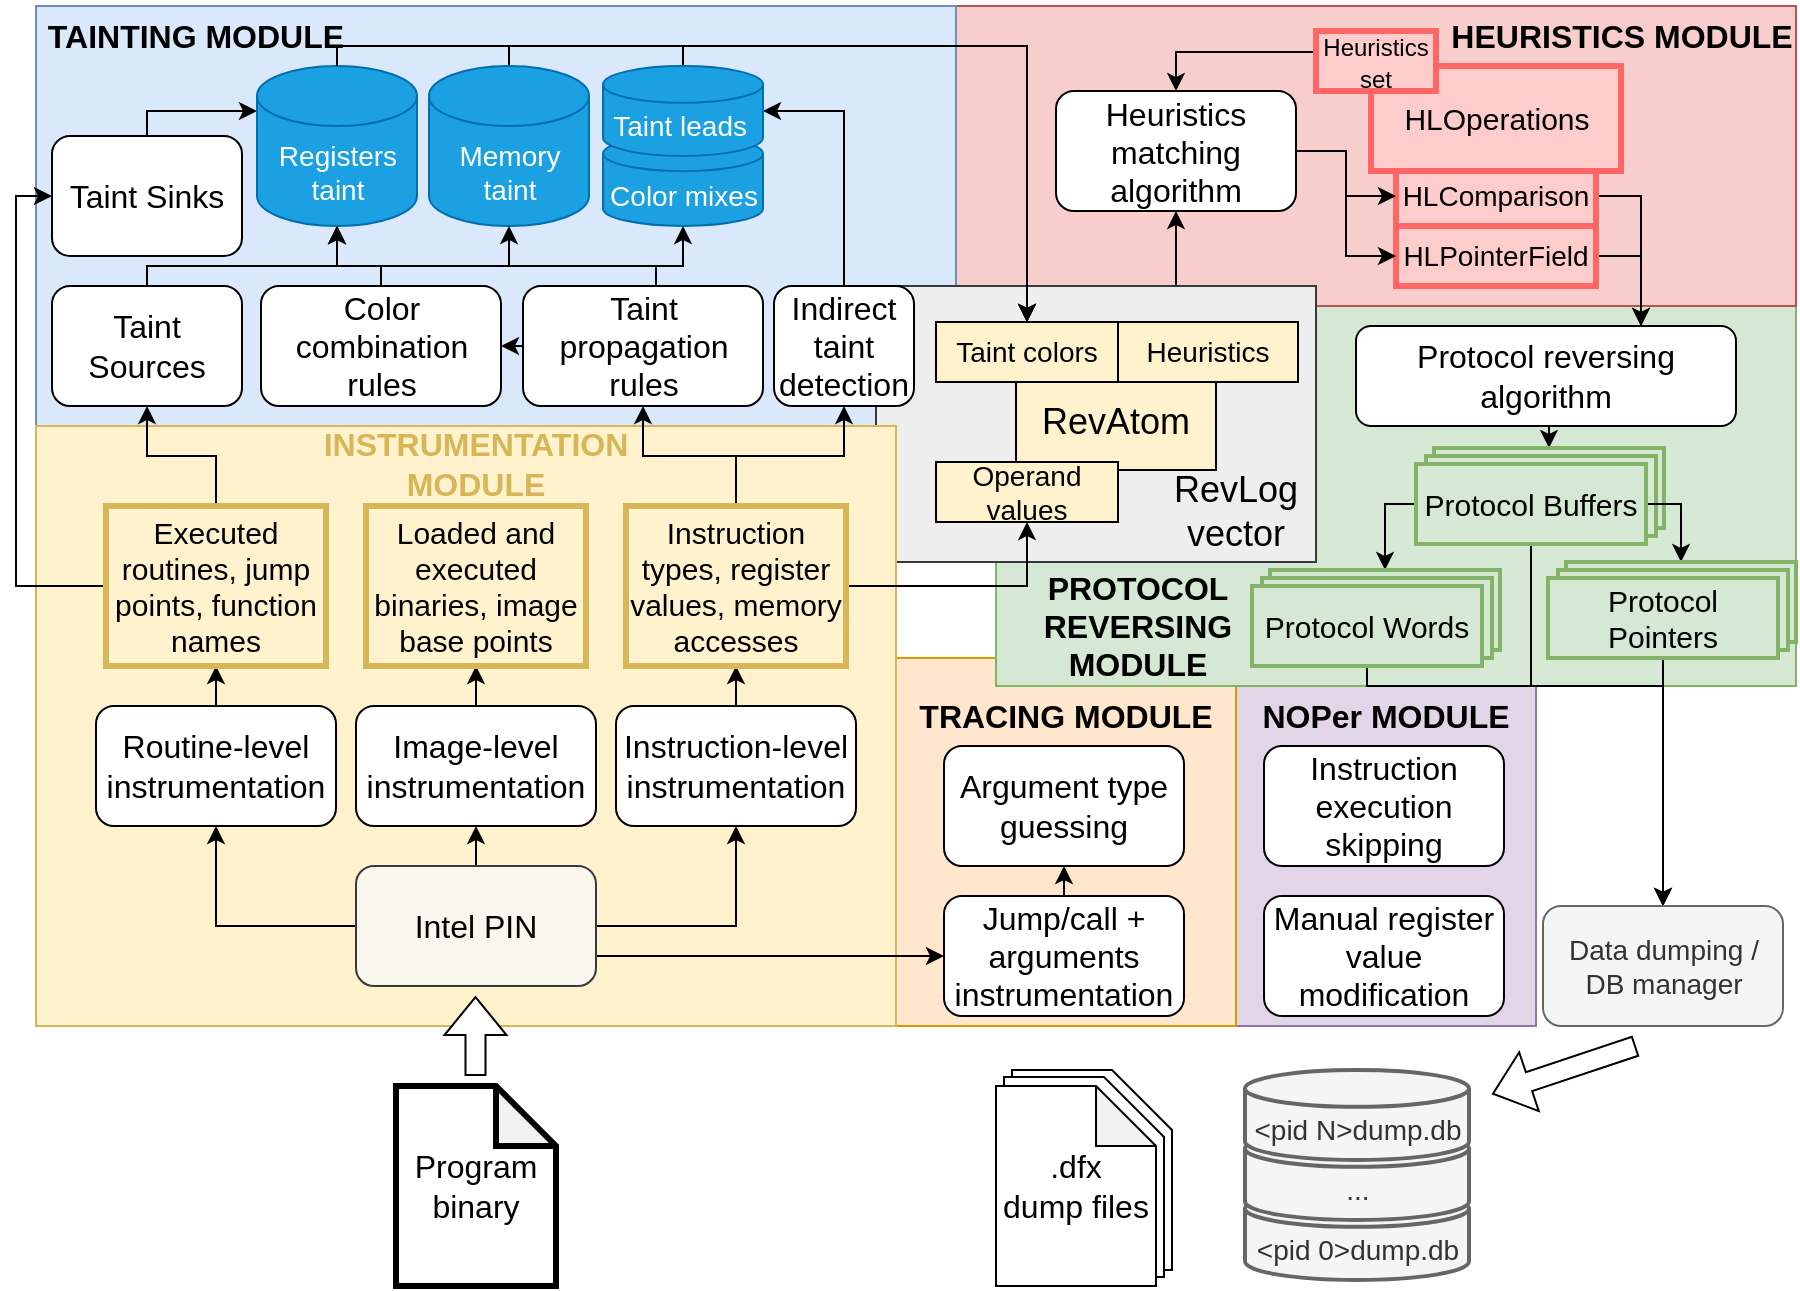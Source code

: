 <mxfile version="20.6.2" type="device"><diagram id="ZhkbIAiU91hrG9FMTIb2" name="Page-1"><mxGraphModel dx="2234" dy="1925" grid="1" gridSize="10" guides="1" tooltips="1" connect="1" arrows="1" fold="1" page="1" pageScale="1" pageWidth="850" pageHeight="1100" math="0" shadow="0"><root><mxCell id="0"/><mxCell id="1" parent="0"/><mxCell id="8QdtarjzgkFc9obbAGXg-16" value="" style="rounded=0;whiteSpace=wrap;html=1;fontSize=16;fillColor=#e1d5e7;strokeColor=#9673a6;" vertex="1" parent="1"><mxGeometry x="561" y="180" width="159" height="170" as="geometry"/></mxCell><mxCell id="8QdtarjzgkFc9obbAGXg-15" value="" style="rounded=0;whiteSpace=wrap;html=1;fontSize=16;fillColor=#ffe6cc;strokeColor=#d79b00;" vertex="1" parent="1"><mxGeometry x="400" y="166" width="170" height="184" as="geometry"/></mxCell><mxCell id="8QdtarjzgkFc9obbAGXg-13" value="" style="rounded=0;whiteSpace=wrap;html=1;fontSize=16;fillColor=#d5e8d4;strokeColor=#82b366;" vertex="1" parent="1"><mxGeometry x="450" y="-10" width="400" height="190" as="geometry"/></mxCell><mxCell id="8QdtarjzgkFc9obbAGXg-11" value="" style="rounded=0;whiteSpace=wrap;html=1;fontSize=16;fillColor=#f8cecc;strokeColor=#b85450;" vertex="1" parent="1"><mxGeometry x="430" y="-160" width="420" height="150" as="geometry"/></mxCell><mxCell id="UNTlD3m1DLeL5wYSFQgc-183" value="" style="rounded=0;whiteSpace=wrap;html=1;fontSize=16;fillColor=#dae8fc;strokeColor=#6c8ebf;" vertex="1" parent="1"><mxGeometry x="-30" y="-160" width="460" height="210" as="geometry"/></mxCell><mxCell id="UNTlD3m1DLeL5wYSFQgc-182" value="" style="shape=card;whiteSpace=wrap;html=1;rounded=0;fontSize=14;flipV=0;flipH=1;" vertex="1" parent="1"><mxGeometry x="458" y="372" width="80" height="100" as="geometry"/></mxCell><mxCell id="UNTlD3m1DLeL5wYSFQgc-181" value="" style="shape=card;whiteSpace=wrap;html=1;rounded=0;fontSize=14;flipV=0;flipH=1;" vertex="1" parent="1"><mxGeometry x="454" y="375.5" width="80" height="100" as="geometry"/></mxCell><mxCell id="UNTlD3m1DLeL5wYSFQgc-143" style="edgeStyle=orthogonalEdgeStyle;rounded=0;jumpSize=6;orthogonalLoop=1;jettySize=auto;html=1;exitX=0.644;exitY=0.002;exitDx=0;exitDy=0;entryX=0.5;entryY=1;entryDx=0;entryDy=0;labelBackgroundColor=default;labelBorderColor=none;fontSize=14;endSize=6;exitPerimeter=0;" edge="1" parent="1" source="UNTlD3m1DLeL5wYSFQgc-110" target="UNTlD3m1DLeL5wYSFQgc-113"><mxGeometry relative="1" as="geometry"><mxPoint x="502" y="-40" as="sourcePoint"/><Array as="points"><mxPoint x="540" y="-20"/><mxPoint x="540" y="-20"/></Array></mxGeometry></mxCell><mxCell id="UNTlD3m1DLeL5wYSFQgc-110" value="" style="rounded=0;whiteSpace=wrap;html=1;fontSize=15;fillColor=#eeeeee;strokeColor=#36393d;" vertex="1" parent="1"><mxGeometry x="390" y="-20" width="220" height="138" as="geometry"/></mxCell><mxCell id="UNTlD3m1DLeL5wYSFQgc-13" value="" style="rounded=0;whiteSpace=wrap;html=1;fontSize=16;fillColor=#fff2cc;strokeColor=#d6b656;" vertex="1" parent="1"><mxGeometry x="-30" y="50" width="430" height="300" as="geometry"/></mxCell><mxCell id="jhLB-H4jLCLGSoqvfjMP-2" value="&lt;font style=&quot;font-size: 16px;&quot;&gt;Program binary&lt;/font&gt;" style="shape=note;whiteSpace=wrap;html=1;backgroundOutline=1;darkOpacity=0.05;strokeWidth=3;" vertex="1" parent="1"><mxGeometry x="150" y="380" width="80" height="100" as="geometry"/></mxCell><mxCell id="UNTlD3m1DLeL5wYSFQgc-38" style="edgeStyle=orthogonalEdgeStyle;rounded=0;orthogonalLoop=1;jettySize=auto;html=1;exitX=0.5;exitY=0;exitDx=0;exitDy=0;entryX=0.5;entryY=1;entryDx=0;entryDy=0;labelBackgroundColor=default;labelBorderColor=none;fontSize=14;" edge="1" parent="1" source="jhLB-H4jLCLGSoqvfjMP-36" target="jhLB-H4jLCLGSoqvfjMP-37"><mxGeometry relative="1" as="geometry"/></mxCell><mxCell id="UNTlD3m1DLeL5wYSFQgc-43" style="edgeStyle=orthogonalEdgeStyle;rounded=0;orthogonalLoop=1;jettySize=auto;html=1;exitX=1;exitY=0.5;exitDx=0;exitDy=0;entryX=0.5;entryY=1;entryDx=0;entryDy=0;labelBackgroundColor=default;labelBorderColor=none;fontSize=14;" edge="1" parent="1" source="jhLB-H4jLCLGSoqvfjMP-36" target="jhLB-H4jLCLGSoqvfjMP-38"><mxGeometry relative="1" as="geometry"/></mxCell><mxCell id="UNTlD3m1DLeL5wYSFQgc-44" style="edgeStyle=orthogonalEdgeStyle;rounded=0;orthogonalLoop=1;jettySize=auto;html=1;exitX=0;exitY=0.5;exitDx=0;exitDy=0;entryX=0.5;entryY=1;entryDx=0;entryDy=0;labelBackgroundColor=default;labelBorderColor=none;fontSize=14;" edge="1" parent="1" source="jhLB-H4jLCLGSoqvfjMP-36" target="jhLB-H4jLCLGSoqvfjMP-39"><mxGeometry relative="1" as="geometry"/></mxCell><mxCell id="UNTlD3m1DLeL5wYSFQgc-189" style="edgeStyle=orthogonalEdgeStyle;rounded=0;jumpSize=6;orthogonalLoop=1;jettySize=auto;html=1;exitX=1;exitY=0.5;exitDx=0;exitDy=0;labelBackgroundColor=default;labelBorderColor=none;fontSize=14;fontColor=none;endSize=6;entryX=0;entryY=0.5;entryDx=0;entryDy=0;" edge="1" parent="1" source="jhLB-H4jLCLGSoqvfjMP-36" target="UNTlD3m1DLeL5wYSFQgc-186"><mxGeometry relative="1" as="geometry"><mxPoint x="360" y="320" as="targetPoint"/><Array as="points"><mxPoint x="250" y="315"/></Array></mxGeometry></mxCell><mxCell id="jhLB-H4jLCLGSoqvfjMP-36" value="Intel PIN" style="rounded=1;whiteSpace=wrap;html=1;fontSize=16;fillColor=#f9f7ed;strokeColor=#36393d;" vertex="1" parent="1"><mxGeometry x="130" y="270" width="120" height="60" as="geometry"/></mxCell><mxCell id="UNTlD3m1DLeL5wYSFQgc-20" value="" style="edgeStyle=orthogonalEdgeStyle;rounded=0;orthogonalLoop=1;jettySize=auto;html=1;fontSize=16;" edge="1" parent="1" source="jhLB-H4jLCLGSoqvfjMP-37" target="UNTlD3m1DLeL5wYSFQgc-19"><mxGeometry relative="1" as="geometry"/></mxCell><mxCell id="jhLB-H4jLCLGSoqvfjMP-37" value="Image-level instrumentation" style="rounded=1;whiteSpace=wrap;html=1;fontSize=16;strokeWidth=1;" vertex="1" parent="1"><mxGeometry x="130" y="190" width="120" height="60" as="geometry"/></mxCell><mxCell id="UNTlD3m1DLeL5wYSFQgc-22" value="" style="edgeStyle=orthogonalEdgeStyle;rounded=0;orthogonalLoop=1;jettySize=auto;html=1;fontSize=16;" edge="1" parent="1" source="jhLB-H4jLCLGSoqvfjMP-38" target="UNTlD3m1DLeL5wYSFQgc-21"><mxGeometry relative="1" as="geometry"/></mxCell><mxCell id="jhLB-H4jLCLGSoqvfjMP-38" value="Instruction-level instrumentation" style="rounded=1;whiteSpace=wrap;html=1;fontSize=16;strokeWidth=1;" vertex="1" parent="1"><mxGeometry x="260" y="190" width="120" height="60" as="geometry"/></mxCell><mxCell id="UNTlD3m1DLeL5wYSFQgc-24" value="" style="edgeStyle=orthogonalEdgeStyle;rounded=0;orthogonalLoop=1;jettySize=auto;html=1;fontSize=16;" edge="1" parent="1" source="jhLB-H4jLCLGSoqvfjMP-39" target="UNTlD3m1DLeL5wYSFQgc-23"><mxGeometry relative="1" as="geometry"/></mxCell><mxCell id="jhLB-H4jLCLGSoqvfjMP-39" value="Routine-level instrumentation" style="rounded=1;whiteSpace=wrap;html=1;fontSize=16;strokeWidth=1;" vertex="1" parent="1"><mxGeometry y="190" width="120" height="60" as="geometry"/></mxCell><mxCell id="UNTlD3m1DLeL5wYSFQgc-15" value="&lt;b style=&quot;font-size: 16px;&quot;&gt;&lt;font color=&quot;#d6b656&quot; style=&quot;font-size: 16px;&quot;&gt;INSTRUMENTATION MODULE&lt;/font&gt;&lt;/b&gt;" style="text;html=1;strokeColor=none;fillColor=none;align=center;verticalAlign=middle;whiteSpace=wrap;rounded=0;fontSize=16;fontColor=#FFD966;" vertex="1" parent="1"><mxGeometry x="110" y="54" width="160" height="30" as="geometry"/></mxCell><mxCell id="jhLB-H4jLCLGSoqvfjMP-4" value="" style="shape=flexArrow;endArrow=classic;html=1;rounded=0;strokeColor=#000000;fillColor=default;" edge="1" parent="1"><mxGeometry width="50" height="50" relative="1" as="geometry"><mxPoint x="189.75" y="375" as="sourcePoint"/><mxPoint x="189.75" y="335" as="targetPoint"/></mxGeometry></mxCell><mxCell id="UNTlD3m1DLeL5wYSFQgc-76" style="edgeStyle=orthogonalEdgeStyle;rounded=0;jumpSize=6;orthogonalLoop=1;jettySize=auto;html=1;exitX=0.5;exitY=0;exitDx=0;exitDy=0;entryX=0.5;entryY=1;entryDx=0;entryDy=0;entryPerimeter=0;labelBackgroundColor=default;labelBorderColor=none;fontSize=15;endSize=6;" edge="1" parent="1" source="UNTlD3m1DLeL5wYSFQgc-16"><mxGeometry relative="1" as="geometry"><mxPoint x="120.5" y="-50" as="targetPoint"/><Array as="points"><mxPoint x="25.5" y="-30"/><mxPoint x="120.5" y="-30"/></Array></mxGeometry></mxCell><mxCell id="UNTlD3m1DLeL5wYSFQgc-16" value="Taint Sources" style="rounded=1;whiteSpace=wrap;html=1;fontSize=16;" vertex="1" parent="1"><mxGeometry x="-22" y="-20" width="95" height="60" as="geometry"/></mxCell><mxCell id="UNTlD3m1DLeL5wYSFQgc-75" style="edgeStyle=orthogonalEdgeStyle;rounded=0;jumpSize=6;orthogonalLoop=1;jettySize=auto;html=1;exitX=0.5;exitY=0;exitDx=0;exitDy=0;entryX=0;entryY=0.5;entryDx=0;entryDy=0;entryPerimeter=0;labelBackgroundColor=default;labelBorderColor=none;fontSize=15;endSize=6;" edge="1" parent="1" source="UNTlD3m1DLeL5wYSFQgc-17"><mxGeometry relative="1" as="geometry"><mxPoint x="80.5" y="-107.5" as="targetPoint"/><Array as="points"><mxPoint x="25.5" y="-108"/></Array></mxGeometry></mxCell><mxCell id="UNTlD3m1DLeL5wYSFQgc-17" value="Taint Sinks" style="rounded=1;whiteSpace=wrap;html=1;fontSize=16;" vertex="1" parent="1"><mxGeometry x="-22" y="-95" width="95" height="60" as="geometry"/></mxCell><mxCell id="UNTlD3m1DLeL5wYSFQgc-19" value="Loaded and executed binaries, image base points" style="rounded=0;whiteSpace=wrap;html=1;fontSize=15;fillColor=#fff2cc;strokeColor=#D6B656;strokeWidth=3;" vertex="1" parent="1"><mxGeometry x="135" y="90" width="110" height="80" as="geometry"/></mxCell><mxCell id="UNTlD3m1DLeL5wYSFQgc-89" style="edgeStyle=orthogonalEdgeStyle;rounded=0;jumpSize=6;orthogonalLoop=1;jettySize=auto;html=1;exitX=0.5;exitY=0;exitDx=0;exitDy=0;entryX=0.5;entryY=1;entryDx=0;entryDy=0;labelBackgroundColor=default;labelBorderColor=none;fontSize=15;endSize=6;" edge="1" parent="1" source="UNTlD3m1DLeL5wYSFQgc-21" target="UNTlD3m1DLeL5wYSFQgc-85"><mxGeometry relative="1" as="geometry"/></mxCell><mxCell id="UNTlD3m1DLeL5wYSFQgc-92" style="edgeStyle=orthogonalEdgeStyle;rounded=0;jumpSize=6;orthogonalLoop=1;jettySize=auto;html=1;exitX=0.5;exitY=0;exitDx=0;exitDy=0;entryX=0.5;entryY=1;entryDx=0;entryDy=0;labelBackgroundColor=default;labelBorderColor=none;fontSize=15;endSize=6;" edge="1" parent="1" source="UNTlD3m1DLeL5wYSFQgc-21" target="UNTlD3m1DLeL5wYSFQgc-28"><mxGeometry relative="1" as="geometry"/></mxCell><mxCell id="UNTlD3m1DLeL5wYSFQgc-99" style="edgeStyle=orthogonalEdgeStyle;rounded=0;jumpSize=6;orthogonalLoop=1;jettySize=auto;html=1;exitX=1;exitY=0.5;exitDx=0;exitDy=0;entryX=0.5;entryY=1;entryDx=0;entryDy=0;labelBackgroundColor=default;labelBorderColor=none;fontSize=18;endSize=6;" edge="1" parent="1" source="UNTlD3m1DLeL5wYSFQgc-21" target="UNTlD3m1DLeL5wYSFQgc-97"><mxGeometry relative="1" as="geometry"/></mxCell><mxCell id="UNTlD3m1DLeL5wYSFQgc-21" value="Instruction types, register values, memory accesses" style="rounded=0;whiteSpace=wrap;html=1;fontSize=15;fillColor=#fff2cc;strokeColor=#d6b656;strokeWidth=3;" vertex="1" parent="1"><mxGeometry x="265" y="90" width="110" height="80" as="geometry"/></mxCell><mxCell id="UNTlD3m1DLeL5wYSFQgc-72" style="edgeStyle=orthogonalEdgeStyle;rounded=0;jumpSize=6;orthogonalLoop=1;jettySize=auto;html=1;exitX=0.5;exitY=0;exitDx=0;exitDy=0;entryX=0.5;entryY=1;entryDx=0;entryDy=0;labelBackgroundColor=default;labelBorderColor=none;fontSize=15;endSize=6;" edge="1" parent="1" source="UNTlD3m1DLeL5wYSFQgc-23" target="UNTlD3m1DLeL5wYSFQgc-16"><mxGeometry relative="1" as="geometry"/></mxCell><mxCell id="UNTlD3m1DLeL5wYSFQgc-73" style="edgeStyle=orthogonalEdgeStyle;rounded=0;jumpSize=6;orthogonalLoop=1;jettySize=auto;html=1;exitX=0;exitY=0.5;exitDx=0;exitDy=0;entryX=0;entryY=0.5;entryDx=0;entryDy=0;labelBackgroundColor=default;labelBorderColor=none;fontSize=15;endSize=6;" edge="1" parent="1" source="UNTlD3m1DLeL5wYSFQgc-23" target="UNTlD3m1DLeL5wYSFQgc-17"><mxGeometry relative="1" as="geometry"><Array as="points"><mxPoint x="-40" y="130"/><mxPoint x="-40" y="-65"/></Array></mxGeometry></mxCell><mxCell id="UNTlD3m1DLeL5wYSFQgc-23" value="Executed routines, jump points, function names" style="rounded=0;whiteSpace=wrap;html=1;fontSize=15;fillColor=#fff2cc;strokeColor=#d6b656;strokeWidth=3;" vertex="1" parent="1"><mxGeometry x="5" y="90" width="110" height="80" as="geometry"/></mxCell><mxCell id="UNTlD3m1DLeL5wYSFQgc-61" style="edgeStyle=orthogonalEdgeStyle;rounded=0;orthogonalLoop=1;jettySize=auto;html=1;exitX=0;exitY=0.5;exitDx=0;exitDy=0;entryX=1;entryY=0.5;entryDx=0;entryDy=0;labelBackgroundColor=default;labelBorderColor=none;fontSize=14;" edge="1" parent="1" source="UNTlD3m1DLeL5wYSFQgc-28" target="UNTlD3m1DLeL5wYSFQgc-50"><mxGeometry relative="1" as="geometry"/></mxCell><mxCell id="UNTlD3m1DLeL5wYSFQgc-90" style="edgeStyle=orthogonalEdgeStyle;rounded=0;jumpSize=6;orthogonalLoop=1;jettySize=auto;html=1;exitX=0.5;exitY=0;exitDx=0;exitDy=0;entryX=0.5;entryY=1;entryDx=0;entryDy=0;entryPerimeter=0;labelBackgroundColor=default;labelBorderColor=none;fontSize=15;endSize=6;" edge="1" parent="1" source="UNTlD3m1DLeL5wYSFQgc-28"><mxGeometry relative="1" as="geometry"><mxPoint x="120.5" y="-50" as="targetPoint"/><Array as="points"><mxPoint x="280" y="-20"/><mxPoint x="280" y="-30"/><mxPoint x="120" y="-30"/></Array></mxGeometry></mxCell><mxCell id="UNTlD3m1DLeL5wYSFQgc-163" style="edgeStyle=orthogonalEdgeStyle;rounded=0;jumpSize=6;orthogonalLoop=1;jettySize=auto;html=1;exitX=0.5;exitY=0;exitDx=0;exitDy=0;entryX=0.5;entryY=1;entryDx=0;entryDy=0;entryPerimeter=0;labelBackgroundColor=default;labelBorderColor=none;fontSize=14;fontColor=none;endSize=6;" edge="1" parent="1" source="UNTlD3m1DLeL5wYSFQgc-28" target="UNTlD3m1DLeL5wYSFQgc-161"><mxGeometry relative="1" as="geometry"><Array as="points"><mxPoint x="280" y="-20"/><mxPoint x="280" y="-30"/><mxPoint x="294" y="-30"/></Array></mxGeometry></mxCell><mxCell id="UNTlD3m1DLeL5wYSFQgc-28" value="Taint propagation rules" style="rounded=1;whiteSpace=wrap;html=1;fontSize=16;" vertex="1" parent="1"><mxGeometry x="213.5" y="-20" width="120" height="60" as="geometry"/></mxCell><mxCell id="UNTlD3m1DLeL5wYSFQgc-100" style="edgeStyle=orthogonalEdgeStyle;rounded=0;jumpSize=6;orthogonalLoop=1;jettySize=auto;html=1;exitX=0.5;exitY=0;exitDx=0;exitDy=0;exitPerimeter=0;entryX=0.5;entryY=0;entryDx=0;entryDy=0;labelBackgroundColor=default;labelBorderColor=none;fontSize=18;endSize=6;" edge="1" parent="1" source="UNTlD3m1DLeL5wYSFQgc-29" target="UNTlD3m1DLeL5wYSFQgc-96"><mxGeometry relative="1" as="geometry"><Array as="points"><mxPoint x="121" y="-140"/><mxPoint x="466" y="-140"/></Array></mxGeometry></mxCell><mxCell id="UNTlD3m1DLeL5wYSFQgc-29" value="Registers taint" style="shape=cylinder3;whiteSpace=wrap;html=1;boundedLbl=1;backgroundOutline=1;size=15;rounded=0;fontSize=14;fillColor=#1ba1e2;fontColor=#ffffff;strokeColor=#006EAF;" vertex="1" parent="1"><mxGeometry x="80.5" y="-130" width="80" height="80" as="geometry"/></mxCell><mxCell id="UNTlD3m1DLeL5wYSFQgc-101" style="edgeStyle=orthogonalEdgeStyle;rounded=0;jumpSize=6;orthogonalLoop=1;jettySize=auto;html=1;exitX=0.5;exitY=0;exitDx=0;exitDy=0;exitPerimeter=0;entryX=0.5;entryY=0;entryDx=0;entryDy=0;labelBackgroundColor=default;labelBorderColor=none;fontSize=18;endSize=6;" edge="1" parent="1" source="UNTlD3m1DLeL5wYSFQgc-30" target="UNTlD3m1DLeL5wYSFQgc-96"><mxGeometry relative="1" as="geometry"><Array as="points"><mxPoint x="207" y="-140"/><mxPoint x="466" y="-140"/></Array></mxGeometry></mxCell><mxCell id="UNTlD3m1DLeL5wYSFQgc-30" value="Memory taint" style="shape=cylinder3;whiteSpace=wrap;html=1;boundedLbl=1;backgroundOutline=1;size=15;rounded=0;fontSize=14;fillColor=#1ba1e2;fontColor=#ffffff;strokeColor=#006EAF;" vertex="1" parent="1"><mxGeometry x="166.5" y="-130" width="80" height="80" as="geometry"/></mxCell><mxCell id="UNTlD3m1DLeL5wYSFQgc-52" style="edgeStyle=orthogonalEdgeStyle;rounded=0;orthogonalLoop=1;jettySize=auto;html=1;exitX=0.5;exitY=0;exitDx=0;exitDy=0;entryX=0.5;entryY=1;entryDx=0;entryDy=0;entryPerimeter=0;labelBackgroundColor=default;labelBorderColor=none;fontSize=14;" edge="1" parent="1" source="UNTlD3m1DLeL5wYSFQgc-50" target="UNTlD3m1DLeL5wYSFQgc-29"><mxGeometry relative="1" as="geometry"><Array as="points"><mxPoint x="143" y="-30"/><mxPoint x="121" y="-30"/></Array></mxGeometry></mxCell><mxCell id="UNTlD3m1DLeL5wYSFQgc-91" style="edgeStyle=orthogonalEdgeStyle;rounded=0;jumpSize=6;orthogonalLoop=1;jettySize=auto;html=1;exitX=0.5;exitY=0;exitDx=0;exitDy=0;entryX=0.5;entryY=1;entryDx=0;entryDy=0;entryPerimeter=0;labelBackgroundColor=default;labelBorderColor=none;fontSize=15;endSize=6;" edge="1" parent="1" source="UNTlD3m1DLeL5wYSFQgc-50" target="UNTlD3m1DLeL5wYSFQgc-30"><mxGeometry relative="1" as="geometry"><Array as="points"><mxPoint x="142" y="-30"/><mxPoint x="206" y="-30"/></Array></mxGeometry></mxCell><mxCell id="UNTlD3m1DLeL5wYSFQgc-50" value="Color combination rules" style="rounded=1;whiteSpace=wrap;html=1;fontSize=16;" vertex="1" parent="1"><mxGeometry x="82.5" y="-20" width="120" height="60" as="geometry"/></mxCell><mxCell id="UNTlD3m1DLeL5wYSFQgc-102" style="edgeStyle=orthogonalEdgeStyle;rounded=0;jumpSize=6;orthogonalLoop=1;jettySize=auto;html=1;exitX=0.5;exitY=0;exitDx=0;exitDy=0;exitPerimeter=0;entryX=0.5;entryY=0;entryDx=0;entryDy=0;labelBackgroundColor=default;labelBorderColor=none;fontSize=18;endSize=6;" edge="1" parent="1" target="UNTlD3m1DLeL5wYSFQgc-96"><mxGeometry relative="1" as="geometry"><mxPoint x="120.5" y="-130" as="sourcePoint"/><Array as="points"><mxPoint x="121" y="-140"/><mxPoint x="466" y="-140"/></Array></mxGeometry></mxCell><mxCell id="UNTlD3m1DLeL5wYSFQgc-164" style="edgeStyle=orthogonalEdgeStyle;rounded=0;jumpSize=6;orthogonalLoop=1;jettySize=auto;html=1;exitX=0.5;exitY=0;exitDx=0;exitDy=0;entryX=1;entryY=0.5;entryDx=0;entryDy=0;entryPerimeter=0;labelBackgroundColor=default;labelBorderColor=none;fontSize=14;fontColor=none;endSize=6;" edge="1" parent="1" source="UNTlD3m1DLeL5wYSFQgc-85" target="UNTlD3m1DLeL5wYSFQgc-162"><mxGeometry relative="1" as="geometry"><Array as="points"><mxPoint x="374" y="-108"/></Array></mxGeometry></mxCell><mxCell id="UNTlD3m1DLeL5wYSFQgc-85" value="Indirect taint detection" style="rounded=1;whiteSpace=wrap;html=1;fontSize=16;" vertex="1" parent="1"><mxGeometry x="339" y="-20" width="70" height="60" as="geometry"/></mxCell><mxCell id="UNTlD3m1DLeL5wYSFQgc-95" value="&lt;font style=&quot;font-size: 18px;&quot;&gt;RevAtom&lt;/font&gt;" style="rounded=0;whiteSpace=wrap;html=1;fontSize=18;fillColor=#FFF2CC;" vertex="1" parent="1"><mxGeometry x="460" y="23" width="100" height="49" as="geometry"/></mxCell><mxCell id="UNTlD3m1DLeL5wYSFQgc-96" value="&lt;span style=&quot;font-size: 14px;&quot;&gt;Taint colors&lt;/span&gt;" style="rounded=0;whiteSpace=wrap;html=1;fontSize=14;fillColor=#FFF2CC;" vertex="1" parent="1"><mxGeometry x="420" y="-2" width="91" height="30" as="geometry"/></mxCell><mxCell id="UNTlD3m1DLeL5wYSFQgc-97" value="&lt;span style=&quot;font-size: 14px;&quot;&gt;Operand values&lt;/span&gt;" style="rounded=0;whiteSpace=wrap;html=1;fontSize=14;fillColor=#FFF2CC;" vertex="1" parent="1"><mxGeometry x="420" y="68" width="91" height="30" as="geometry"/></mxCell><mxCell id="UNTlD3m1DLeL5wYSFQgc-98" value="&lt;span style=&quot;font-size: 14px;&quot;&gt;Heuristics&lt;/span&gt;" style="rounded=0;whiteSpace=wrap;html=1;fontSize=14;fillColor=#FFF2CC;" vertex="1" parent="1"><mxGeometry x="511" y="-2" width="90" height="30" as="geometry"/></mxCell><mxCell id="UNTlD3m1DLeL5wYSFQgc-147" style="edgeStyle=orthogonalEdgeStyle;rounded=0;jumpSize=6;orthogonalLoop=1;jettySize=auto;html=1;exitX=1;exitY=0.5;exitDx=0;exitDy=0;entryX=0.75;entryY=0;entryDx=0;entryDy=0;labelBackgroundColor=default;labelBorderColor=none;fontSize=14;fontColor=none;endSize=6;" edge="1" parent="1" source="UNTlD3m1DLeL5wYSFQgc-107" target="UNTlD3m1DLeL5wYSFQgc-146"><mxGeometry relative="1" as="geometry"/></mxCell><mxCell id="UNTlD3m1DLeL5wYSFQgc-107" value="HLComparison" style="rounded=0;whiteSpace=wrap;html=1;fontSize=14;fillColor=#ffcccc;strokeColor=#FF6666;strokeWidth=3;" vertex="1" parent="1"><mxGeometry x="650" y="-80" width="100" height="30" as="geometry"/></mxCell><mxCell id="UNTlD3m1DLeL5wYSFQgc-148" style="edgeStyle=orthogonalEdgeStyle;rounded=0;jumpSize=6;orthogonalLoop=1;jettySize=auto;html=1;exitX=1;exitY=0.5;exitDx=0;exitDy=0;labelBackgroundColor=default;labelBorderColor=none;fontSize=14;fontColor=none;endSize=6;entryX=0.75;entryY=0;entryDx=0;entryDy=0;" edge="1" parent="1" source="UNTlD3m1DLeL5wYSFQgc-108" target="UNTlD3m1DLeL5wYSFQgc-146"><mxGeometry relative="1" as="geometry"><mxPoint x="770" as="targetPoint"/></mxGeometry></mxCell><mxCell id="UNTlD3m1DLeL5wYSFQgc-108" value="HLPointerField" style="rounded=0;whiteSpace=wrap;html=1;fontSize=14;fillColor=#ffcccc;strokeColor=#FF6666;strokeWidth=3;" vertex="1" parent="1"><mxGeometry x="650" y="-50" width="100" height="30" as="geometry"/></mxCell><mxCell id="UNTlD3m1DLeL5wYSFQgc-106" value="HLOperations" style="rounded=0;whiteSpace=wrap;html=1;fontSize=15;fillColor=#ffcccc;strokeColor=#FF6666;strokeWidth=3;" vertex="1" parent="1"><mxGeometry x="637.5" y="-130" width="125" height="52.5" as="geometry"/></mxCell><mxCell id="UNTlD3m1DLeL5wYSFQgc-112" value="RevLog&lt;br&gt;vector" style="text;html=1;strokeColor=none;fillColor=none;align=center;verticalAlign=middle;whiteSpace=wrap;rounded=0;fontSize=18;" vertex="1" parent="1"><mxGeometry x="540" y="78" width="60" height="30" as="geometry"/></mxCell><mxCell id="UNTlD3m1DLeL5wYSFQgc-135" style="edgeStyle=orthogonalEdgeStyle;rounded=0;jumpSize=6;orthogonalLoop=1;jettySize=auto;html=1;exitX=1;exitY=0.5;exitDx=0;exitDy=0;entryX=0;entryY=0.5;entryDx=0;entryDy=0;labelBackgroundColor=default;labelBorderColor=none;fontSize=14;endSize=6;" edge="1" parent="1" source="UNTlD3m1DLeL5wYSFQgc-113" target="UNTlD3m1DLeL5wYSFQgc-107"><mxGeometry relative="1" as="geometry"/></mxCell><mxCell id="UNTlD3m1DLeL5wYSFQgc-136" style="edgeStyle=orthogonalEdgeStyle;rounded=0;jumpSize=6;orthogonalLoop=1;jettySize=auto;html=1;exitX=1;exitY=0.5;exitDx=0;exitDy=0;entryX=0;entryY=0.5;entryDx=0;entryDy=0;labelBackgroundColor=default;labelBorderColor=none;fontSize=14;endSize=6;" edge="1" parent="1" source="UNTlD3m1DLeL5wYSFQgc-113" target="UNTlD3m1DLeL5wYSFQgc-108"><mxGeometry relative="1" as="geometry"/></mxCell><mxCell id="UNTlD3m1DLeL5wYSFQgc-113" value="Heuristics matching algorithm" style="rounded=1;whiteSpace=wrap;html=1;fontSize=16;" vertex="1" parent="1"><mxGeometry x="480" y="-117.5" width="120" height="60" as="geometry"/></mxCell><mxCell id="UNTlD3m1DLeL5wYSFQgc-134" style="edgeStyle=orthogonalEdgeStyle;rounded=0;jumpSize=6;orthogonalLoop=1;jettySize=auto;html=1;exitX=0;exitY=0.5;exitDx=0;exitDy=0;entryX=0.5;entryY=0;entryDx=0;entryDy=0;labelBackgroundColor=default;labelBorderColor=none;fontSize=14;endSize=6;" edge="1" parent="1" source="UNTlD3m1DLeL5wYSFQgc-119" target="UNTlD3m1DLeL5wYSFQgc-113"><mxGeometry relative="1" as="geometry"><Array as="points"><mxPoint x="630" y="-137"/><mxPoint x="540" y="-137"/></Array></mxGeometry></mxCell><mxCell id="UNTlD3m1DLeL5wYSFQgc-119" value="&lt;p style=&quot;line-height: 90%;&quot;&gt;&lt;font style=&quot;font-size: 12px;&quot;&gt;Heuristics set&lt;/font&gt;&lt;/p&gt;" style="rounded=0;html=1;fontSize=15;spacing=2;spacingRight=0;whiteSpace=wrap;verticalAlign=middle;horizontal=1;fillColor=#ffcccc;strokeColor=#FF6666;strokeWidth=3;" vertex="1" parent="1"><mxGeometry x="610" y="-147.5" width="60" height="30" as="geometry"/></mxCell><mxCell id="UNTlD3m1DLeL5wYSFQgc-152" style="edgeStyle=orthogonalEdgeStyle;rounded=0;jumpSize=6;orthogonalLoop=1;jettySize=auto;html=1;exitX=0.5;exitY=1;exitDx=0;exitDy=0;entryX=0.5;entryY=0;entryDx=0;entryDy=0;labelBackgroundColor=default;labelBorderColor=none;fontSize=14;fontColor=none;endSize=6;" edge="1" parent="1" source="UNTlD3m1DLeL5wYSFQgc-146" target="UNTlD3m1DLeL5wYSFQgc-149"><mxGeometry relative="1" as="geometry"/></mxCell><mxCell id="UNTlD3m1DLeL5wYSFQgc-146" value="Protocol reversing algorithm" style="rounded=1;whiteSpace=wrap;html=1;fontSize=16;" vertex="1" parent="1"><mxGeometry x="630" width="190" height="50" as="geometry"/></mxCell><mxCell id="UNTlD3m1DLeL5wYSFQgc-149" value="" style="rounded=0;whiteSpace=wrap;html=1;fontSize=15;fillColor=#d5e8d4;strokeColor=#82b366;strokeWidth=2;" vertex="1" parent="1"><mxGeometry x="669" y="61" width="115" height="40" as="geometry"/></mxCell><mxCell id="UNTlD3m1DLeL5wYSFQgc-150" value="" style="rounded=0;whiteSpace=wrap;html=1;fontSize=15;fillColor=#d5e8d4;strokeColor=#82b366;strokeWidth=2;" vertex="1" parent="1"><mxGeometry x="665" y="65" width="115" height="40" as="geometry"/></mxCell><mxCell id="UNTlD3m1DLeL5wYSFQgc-159" style="edgeStyle=orthogonalEdgeStyle;rounded=0;jumpSize=6;orthogonalLoop=1;jettySize=auto;html=1;exitX=0;exitY=0.5;exitDx=0;exitDy=0;entryX=0.5;entryY=0;entryDx=0;entryDy=0;labelBackgroundColor=default;labelBorderColor=none;fontSize=14;fontColor=none;endSize=6;" edge="1" parent="1" source="UNTlD3m1DLeL5wYSFQgc-151" target="UNTlD3m1DLeL5wYSFQgc-153"><mxGeometry relative="1" as="geometry"/></mxCell><mxCell id="UNTlD3m1DLeL5wYSFQgc-160" style="edgeStyle=orthogonalEdgeStyle;rounded=0;jumpSize=6;orthogonalLoop=1;jettySize=auto;html=1;exitX=1;exitY=0.5;exitDx=0;exitDy=0;entryX=0.5;entryY=0;entryDx=0;entryDy=0;labelBackgroundColor=default;labelBorderColor=none;fontSize=14;fontColor=none;endSize=6;" edge="1" parent="1" source="UNTlD3m1DLeL5wYSFQgc-151" target="UNTlD3m1DLeL5wYSFQgc-156"><mxGeometry relative="1" as="geometry"/></mxCell><mxCell id="8QdtarjzgkFc9obbAGXg-7" style="edgeStyle=orthogonalEdgeStyle;rounded=0;jumpSize=6;orthogonalLoop=1;jettySize=auto;html=1;exitX=0.5;exitY=1;exitDx=0;exitDy=0;entryX=0.5;entryY=0;entryDx=0;entryDy=0;labelBackgroundColor=default;labelBorderColor=none;fontSize=14;fontColor=none;endSize=6;" edge="1" parent="1" source="UNTlD3m1DLeL5wYSFQgc-151" target="8QdtarjzgkFc9obbAGXg-2"><mxGeometry relative="1" as="geometry"><Array as="points"><mxPoint x="717" y="180"/><mxPoint x="783" y="180"/></Array></mxGeometry></mxCell><mxCell id="UNTlD3m1DLeL5wYSFQgc-151" value="Protocol Buffers" style="rounded=0;whiteSpace=wrap;html=1;fontSize=15;fillColor=#d5e8d4;strokeColor=#82b366;strokeWidth=2;" vertex="1" parent="1"><mxGeometry x="660" y="69" width="115" height="40" as="geometry"/></mxCell><mxCell id="UNTlD3m1DLeL5wYSFQgc-153" value="" style="rounded=0;whiteSpace=wrap;html=1;fontSize=15;fillColor=#d5e8d4;strokeColor=#82b366;strokeWidth=2;" vertex="1" parent="1"><mxGeometry x="587" y="122" width="115" height="40" as="geometry"/></mxCell><mxCell id="UNTlD3m1DLeL5wYSFQgc-154" value="" style="rounded=0;whiteSpace=wrap;html=1;fontSize=15;fillColor=#d5e8d4;strokeColor=#82b366;strokeWidth=2;" vertex="1" parent="1"><mxGeometry x="583" y="126" width="115" height="40" as="geometry"/></mxCell><mxCell id="8QdtarjzgkFc9obbAGXg-6" style="edgeStyle=orthogonalEdgeStyle;rounded=0;jumpSize=6;orthogonalLoop=1;jettySize=auto;html=1;exitX=0.5;exitY=1;exitDx=0;exitDy=0;entryX=0.5;entryY=0;entryDx=0;entryDy=0;labelBackgroundColor=default;labelBorderColor=none;fontSize=14;fontColor=none;endSize=6;" edge="1" parent="1" source="UNTlD3m1DLeL5wYSFQgc-155" target="8QdtarjzgkFc9obbAGXg-2"><mxGeometry relative="1" as="geometry"><Array as="points"><mxPoint x="635" y="180"/><mxPoint x="783" y="180"/></Array></mxGeometry></mxCell><mxCell id="UNTlD3m1DLeL5wYSFQgc-155" value="Protocol Words" style="rounded=0;whiteSpace=wrap;html=1;fontSize=15;fillColor=#d5e8d4;strokeColor=#82b366;strokeWidth=2;" vertex="1" parent="1"><mxGeometry x="578" y="130" width="115" height="40" as="geometry"/></mxCell><mxCell id="UNTlD3m1DLeL5wYSFQgc-156" value="" style="rounded=0;whiteSpace=wrap;html=1;fontSize=15;fillColor=#d5e8d4;strokeColor=#82b366;strokeWidth=2;" vertex="1" parent="1"><mxGeometry x="735" y="118" width="115" height="40" as="geometry"/></mxCell><mxCell id="UNTlD3m1DLeL5wYSFQgc-157" value="" style="rounded=0;whiteSpace=wrap;html=1;fontSize=15;fillColor=#d5e8d4;strokeColor=#82b366;strokeWidth=2;" vertex="1" parent="1"><mxGeometry x="731" y="122" width="115" height="40" as="geometry"/></mxCell><mxCell id="8QdtarjzgkFc9obbAGXg-5" style="edgeStyle=orthogonalEdgeStyle;rounded=0;jumpSize=6;orthogonalLoop=1;jettySize=auto;html=1;exitX=0.5;exitY=1;exitDx=0;exitDy=0;entryX=0.5;entryY=0;entryDx=0;entryDy=0;labelBackgroundColor=default;labelBorderColor=none;fontSize=14;fontColor=none;endSize=6;" edge="1" parent="1" source="UNTlD3m1DLeL5wYSFQgc-158" target="8QdtarjzgkFc9obbAGXg-2"><mxGeometry relative="1" as="geometry"/></mxCell><mxCell id="UNTlD3m1DLeL5wYSFQgc-158" value="Protocol Pointers" style="rounded=0;whiteSpace=wrap;html=1;fontSize=15;fillColor=#d5e8d4;strokeColor=#82b366;strokeWidth=2;" vertex="1" parent="1"><mxGeometry x="726" y="126" width="115" height="40" as="geometry"/></mxCell><mxCell id="UNTlD3m1DLeL5wYSFQgc-161" value="Color mixes" style="shape=cylinder3;whiteSpace=wrap;html=1;boundedLbl=1;backgroundOutline=1;size=8.8;rounded=0;fontSize=14;fillColor=#1ba1e2;fontColor=#ffffff;strokeColor=#006EAF;" vertex="1" parent="1"><mxGeometry x="253.5" y="-95" width="80" height="45" as="geometry"/></mxCell><mxCell id="UNTlD3m1DLeL5wYSFQgc-167" style="edgeStyle=orthogonalEdgeStyle;rounded=0;jumpSize=6;orthogonalLoop=1;jettySize=auto;html=1;exitX=0.5;exitY=0;exitDx=0;exitDy=0;exitPerimeter=0;entryX=0.5;entryY=0;entryDx=0;entryDy=0;labelBackgroundColor=default;labelBorderColor=none;fontSize=14;fontColor=none;endSize=6;" edge="1" parent="1" source="UNTlD3m1DLeL5wYSFQgc-162" target="UNTlD3m1DLeL5wYSFQgc-96"><mxGeometry relative="1" as="geometry"><Array as="points"><mxPoint x="294" y="-140"/><mxPoint x="466" y="-140"/></Array></mxGeometry></mxCell><mxCell id="UNTlD3m1DLeL5wYSFQgc-162" value="Taint leads&amp;nbsp;" style="shape=cylinder3;whiteSpace=wrap;html=1;boundedLbl=1;backgroundOutline=1;size=9.2;rounded=0;fontSize=14;fillColor=#1ba1e2;fontColor=#ffffff;strokeColor=#006EAF;" vertex="1" parent="1"><mxGeometry x="253.5" y="-130" width="80" height="45" as="geometry"/></mxCell><mxCell id="UNTlD3m1DLeL5wYSFQgc-172" value="&amp;lt;pid 0&amp;gt;dump.db" style="shape=cylinder3;whiteSpace=wrap;html=1;boundedLbl=1;backgroundOutline=1;size=9.2;rounded=0;fontSize=14;fillColor=#f5f5f5;fontColor=#333333;strokeColor=#666666;strokeWidth=2;" vertex="1" parent="1"><mxGeometry x="574.5" y="432" width="112" height="45" as="geometry"/></mxCell><mxCell id="UNTlD3m1DLeL5wYSFQgc-173" value="..." style="shape=cylinder3;whiteSpace=wrap;html=1;boundedLbl=1;backgroundOutline=1;size=9.2;rounded=0;fontSize=14;fillColor=#f5f5f5;fontColor=#333333;strokeColor=#666666;strokeWidth=2;" vertex="1" parent="1"><mxGeometry x="574.5" y="402" width="112" height="45" as="geometry"/></mxCell><mxCell id="UNTlD3m1DLeL5wYSFQgc-174" value="&amp;lt;pid N&amp;gt;dump.db" style="shape=cylinder3;whiteSpace=wrap;html=1;boundedLbl=1;backgroundOutline=1;size=9.2;rounded=0;fontSize=14;fillColor=#f5f5f5;fontColor=#333333;strokeColor=#666666;strokeWidth=2;" vertex="1" parent="1"><mxGeometry x="574.5" y="372" width="112" height="45" as="geometry"/></mxCell><mxCell id="UNTlD3m1DLeL5wYSFQgc-176" value="&lt;font style=&quot;font-size: 16px;&quot;&gt;.dfx &lt;br&gt;dump files&lt;/font&gt;" style="shape=note;whiteSpace=wrap;html=1;backgroundOutline=1;darkOpacity=0.05;" vertex="1" parent="1"><mxGeometry x="450" y="380" width="80" height="100" as="geometry"/></mxCell><mxCell id="UNTlD3m1DLeL5wYSFQgc-185" value="&lt;b&gt;TAINTING MODULE&lt;br&gt;&lt;/b&gt;" style="text;html=1;strokeColor=none;fillColor=none;align=center;verticalAlign=middle;whiteSpace=wrap;rounded=0;fontSize=16;" vertex="1" parent="1"><mxGeometry x="-30" y="-160" width="160" height="30" as="geometry"/></mxCell><mxCell id="UNTlD3m1DLeL5wYSFQgc-195" style="edgeStyle=orthogonalEdgeStyle;rounded=0;jumpSize=6;orthogonalLoop=1;jettySize=auto;html=1;exitX=0.5;exitY=0;exitDx=0;exitDy=0;entryX=0.5;entryY=1;entryDx=0;entryDy=0;labelBackgroundColor=default;labelBorderColor=none;fontSize=14;fontColor=none;endSize=6;" edge="1" parent="1" source="UNTlD3m1DLeL5wYSFQgc-186" target="UNTlD3m1DLeL5wYSFQgc-188"><mxGeometry relative="1" as="geometry"/></mxCell><mxCell id="UNTlD3m1DLeL5wYSFQgc-186" value="Jump/call + arguments instrumentation" style="rounded=1;whiteSpace=wrap;html=1;fontSize=16;" vertex="1" parent="1"><mxGeometry x="424" y="285" width="120" height="60" as="geometry"/></mxCell><mxCell id="UNTlD3m1DLeL5wYSFQgc-188" value="Argument type guessing" style="rounded=1;whiteSpace=wrap;html=1;fontSize=16;" vertex="1" parent="1"><mxGeometry x="424" y="210" width="120" height="60" as="geometry"/></mxCell><mxCell id="UNTlD3m1DLeL5wYSFQgc-191" value="&lt;b&gt;TRACING MODULE&lt;/b&gt;" style="text;html=1;strokeColor=none;fillColor=none;align=center;verticalAlign=middle;whiteSpace=wrap;rounded=0;fontSize=16;" vertex="1" parent="1"><mxGeometry x="405" y="180" width="160" height="30" as="geometry"/></mxCell><mxCell id="UNTlD3m1DLeL5wYSFQgc-194" value="Instruction execution skipping" style="rounded=1;whiteSpace=wrap;html=1;fontSize=16;" vertex="1" parent="1"><mxGeometry x="584" y="210" width="120" height="60" as="geometry"/></mxCell><mxCell id="UNTlD3m1DLeL5wYSFQgc-196" value="Manual register value modification" style="rounded=1;whiteSpace=wrap;html=1;fontSize=16;" vertex="1" parent="1"><mxGeometry x="584" y="285" width="120" height="60" as="geometry"/></mxCell><mxCell id="8QdtarjzgkFc9obbAGXg-1" value="&lt;b&gt;NOPer MODULE&lt;/b&gt;" style="text;html=1;strokeColor=none;fillColor=none;align=center;verticalAlign=middle;whiteSpace=wrap;rounded=0;fontSize=16;" vertex="1" parent="1"><mxGeometry x="564.5" y="180" width="160" height="30" as="geometry"/></mxCell><mxCell id="8QdtarjzgkFc9obbAGXg-2" value="Data dumping / DB manager" style="rounded=1;whiteSpace=wrap;html=1;fontSize=14;fillColor=#f5f5f5;fontColor=#333333;strokeColor=#666666;" vertex="1" parent="1"><mxGeometry x="723.5" y="290" width="120" height="60" as="geometry"/></mxCell><mxCell id="8QdtarjzgkFc9obbAGXg-10" value="" style="shape=flexArrow;endArrow=classic;html=1;rounded=0;fillColor=default;" edge="1" parent="1"><mxGeometry width="50" height="50" relative="1" as="geometry"><mxPoint x="770" y="360" as="sourcePoint"/><mxPoint x="698" y="384" as="targetPoint"/></mxGeometry></mxCell><mxCell id="8QdtarjzgkFc9obbAGXg-12" value="&lt;b&gt;HEURISTICS MODULE&lt;br&gt;&lt;/b&gt;" style="text;html=1;strokeColor=none;fillColor=none;align=center;verticalAlign=middle;whiteSpace=wrap;rounded=0;fontSize=16;" vertex="1" parent="1"><mxGeometry x="676" y="-160" width="174" height="30" as="geometry"/></mxCell><mxCell id="8QdtarjzgkFc9obbAGXg-14" value="&lt;b&gt;PROTOCOL&lt;br&gt;REVERSING&lt;br&gt;MODULE&lt;br&gt;&lt;/b&gt;" style="text;html=1;strokeColor=none;fillColor=none;align=center;verticalAlign=middle;whiteSpace=wrap;rounded=0;fontSize=16;" vertex="1" parent="1"><mxGeometry x="464" y="124" width="114" height="52" as="geometry"/></mxCell></root></mxGraphModel></diagram></mxfile>